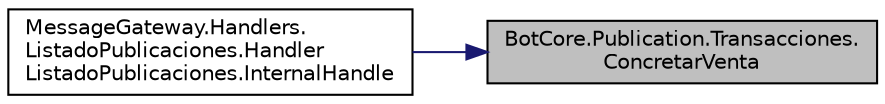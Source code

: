 digraph "BotCore.Publication.Transacciones.ConcretarVenta"
{
 // INTERACTIVE_SVG=YES
 // LATEX_PDF_SIZE
  edge [fontname="Helvetica",fontsize="10",labelfontname="Helvetica",labelfontsize="10"];
  node [fontname="Helvetica",fontsize="10",shape=record];
  rankdir="RL";
  Node1 [label="BotCore.Publication.Transacciones.\lConcretarVenta",height=0.2,width=0.4,color="black", fillcolor="grey75", style="filled", fontcolor="black",tooltip="Confirma la compra y la persiste."];
  Node1 -> Node2 [dir="back",color="midnightblue",fontsize="10",style="solid",fontname="Helvetica"];
  Node2 [label="MessageGateway.Handlers.\lListadoPublicaciones.Handler\lListadoPublicaciones.InternalHandle",height=0.2,width=0.4,color="black", fillcolor="white", style="filled",URL="$classMessageGateway_1_1Handlers_1_1ListadoPublicaciones_1_1HandlerListadoPublicaciones.html#acb81f8f38dcf6e21cd59a8b18ecd7dff",tooltip="InternalHandle, muestra las publicaciones filtradas y los detalles de una publicación según el nombre..."];
}
